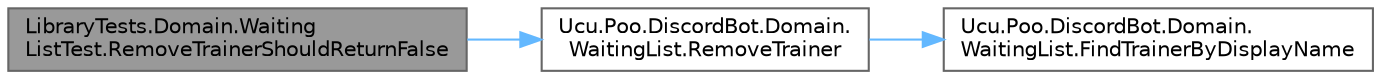 digraph "LibraryTests.Domain.WaitingListTest.RemoveTrainerShouldReturnFalse"
{
 // INTERACTIVE_SVG=YES
 // LATEX_PDF_SIZE
  bgcolor="transparent";
  edge [fontname=Helvetica,fontsize=10,labelfontname=Helvetica,labelfontsize=10];
  node [fontname=Helvetica,fontsize=10,shape=box,height=0.2,width=0.4];
  rankdir="LR";
  Node1 [id="Node000001",label="LibraryTests.Domain.Waiting\lListTest.RemoveTrainerShouldReturnFalse",height=0.2,width=0.4,color="gray40", fillcolor="grey60", style="filled", fontcolor="black",tooltip="Comprueba que intentar eliminar un entrenador inexistente retorne false."];
  Node1 -> Node2 [id="edge1_Node000001_Node000002",color="steelblue1",style="solid",tooltip=" "];
  Node2 [id="Node000002",label="Ucu.Poo.DiscordBot.Domain.\lWaitingList.RemoveTrainer",height=0.2,width=0.4,color="grey40", fillcolor="white", style="filled",URL="$classUcu_1_1Poo_1_1DiscordBot_1_1Domain_1_1WaitingList.html#ad818a340d93c88620709d05b930db946",tooltip="Remueve un jugador de la lista de espera."];
  Node2 -> Node3 [id="edge2_Node000002_Node000003",color="steelblue1",style="solid",tooltip=" "];
  Node3 [id="Node000003",label="Ucu.Poo.DiscordBot.Domain.\lWaitingList.FindTrainerByDisplayName",height=0.2,width=0.4,color="grey40", fillcolor="white", style="filled",URL="$classUcu_1_1Poo_1_1DiscordBot_1_1Domain_1_1WaitingList.html#acc2e4a01aae29f639187155b8cb61cc2",tooltip="Busca un jugador por el nombre de usuario de Discord en el servidor del bot."];
}

